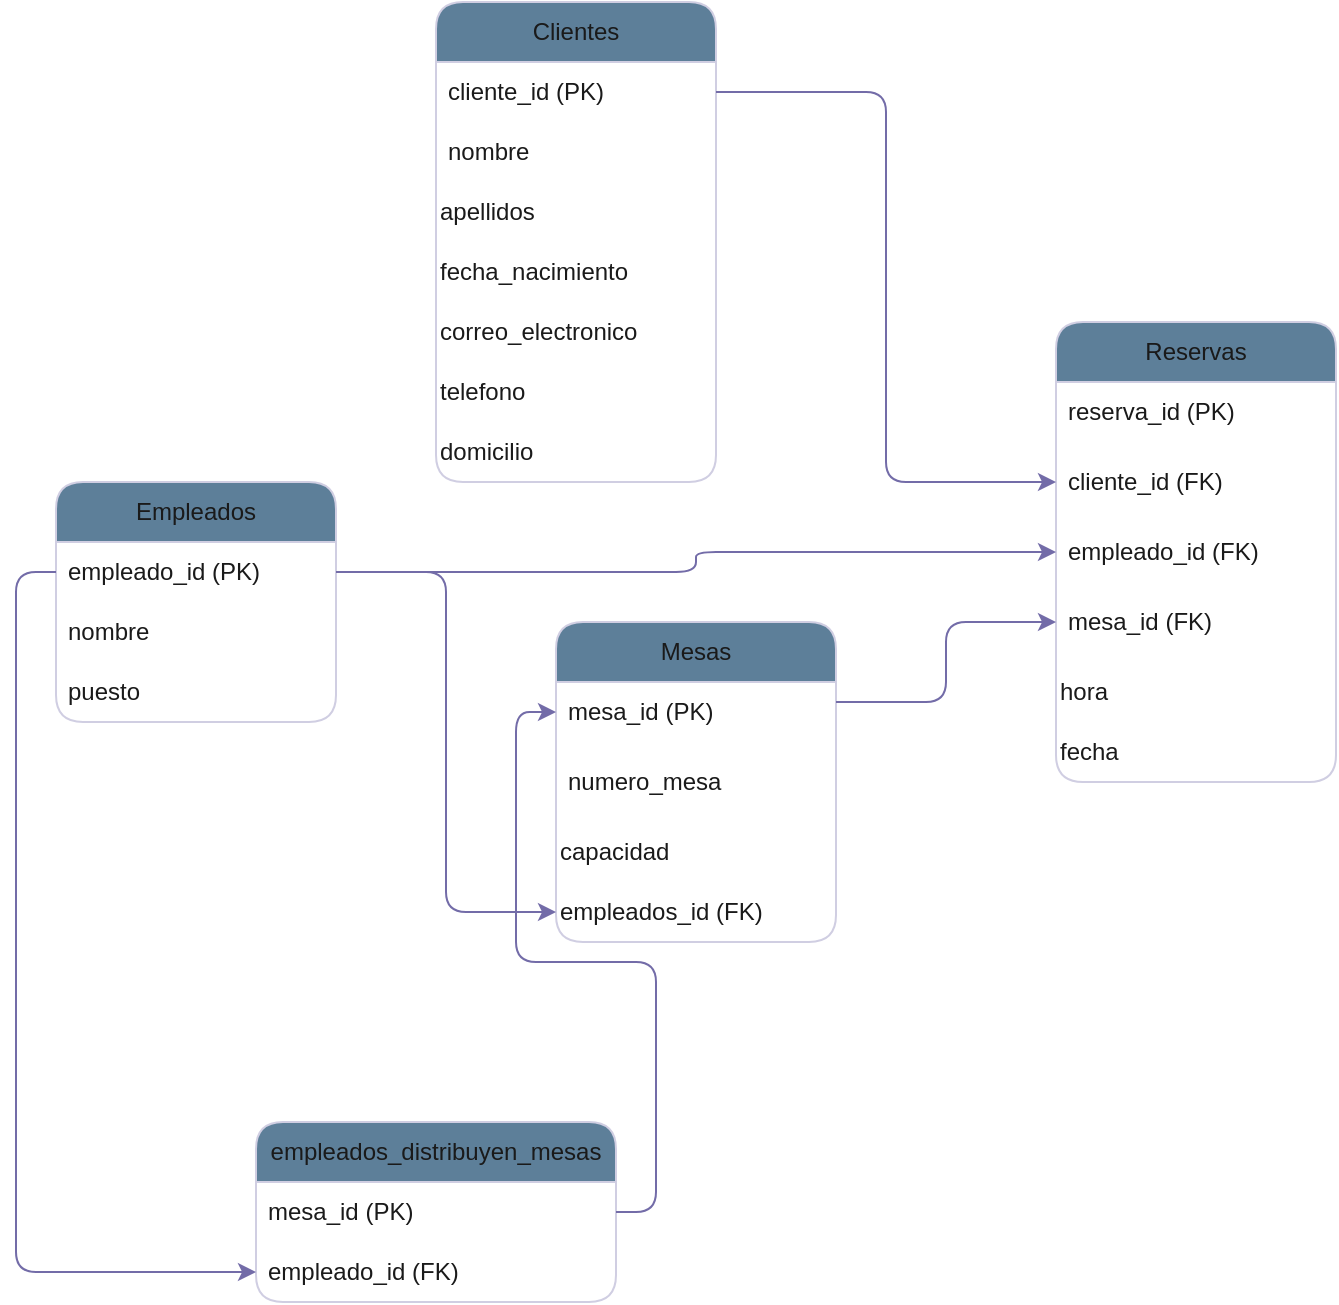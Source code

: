 <mxfile version="23.0.0" type="google">
  <diagram id="C5RBs43oDa-KdzZeNtuy" name="DiagramaLogico">
    <mxGraphModel grid="1" page="1" gridSize="10" guides="1" tooltips="1" connect="1" arrows="1" fold="1" pageScale="1" pageWidth="827" pageHeight="1169" math="0" shadow="0">
      <root>
        <mxCell id="WIyWlLk6GJQsqaUBKTNV-0" />
        <mxCell id="WIyWlLk6GJQsqaUBKTNV-1" parent="WIyWlLk6GJQsqaUBKTNV-0" />
        <mxCell id="lYrKwk-PZ-3VgJNU4w2L-1" value="Clientes" style="swimlane;fontStyle=0;childLayout=stackLayout;horizontal=1;startSize=30;horizontalStack=0;resizeParent=1;resizeParentMax=0;resizeLast=0;collapsible=1;marginBottom=0;whiteSpace=wrap;html=1;rounded=1;labelBackgroundColor=none;fillColor=#5D7F99;strokeColor=#D0CEE2;fontColor=#1A1A1A;" vertex="1" parent="WIyWlLk6GJQsqaUBKTNV-1">
          <mxGeometry x="290" y="20" width="140" height="240" as="geometry">
            <mxRectangle x="90" y="320" width="80" height="30" as="alternateBounds" />
          </mxGeometry>
        </mxCell>
        <mxCell id="lYrKwk-PZ-3VgJNU4w2L-2" value="cliente_id (PK)" style="text;strokeColor=none;fillColor=none;align=left;verticalAlign=middle;spacingLeft=4;spacingRight=4;overflow=hidden;points=[[0,0.5],[1,0.5]];portConstraint=eastwest;rotatable=0;whiteSpace=wrap;html=1;rounded=1;labelBackgroundColor=none;fontColor=#1A1A1A;" vertex="1" parent="lYrKwk-PZ-3VgJNU4w2L-1">
          <mxGeometry y="30" width="140" height="30" as="geometry" />
        </mxCell>
        <mxCell id="lYrKwk-PZ-3VgJNU4w2L-3" value="nombre" style="text;strokeColor=none;fillColor=none;align=left;verticalAlign=middle;spacingLeft=4;spacingRight=4;overflow=hidden;points=[[0,0.5],[1,0.5]];portConstraint=eastwest;rotatable=0;whiteSpace=wrap;html=1;rounded=1;labelBackgroundColor=none;fontColor=#1A1A1A;" vertex="1" parent="lYrKwk-PZ-3VgJNU4w2L-1">
          <mxGeometry y="60" width="140" height="30" as="geometry" />
        </mxCell>
        <mxCell id="XuTaMrxpyz1dVR5sxxus-0" value="apellidos" style="text;html=1;strokeColor=none;fillColor=none;align=left;verticalAlign=middle;whiteSpace=wrap;rounded=1;labelBackgroundColor=none;fontColor=#1A1A1A;" vertex="1" parent="lYrKwk-PZ-3VgJNU4w2L-1">
          <mxGeometry y="90" width="140" height="30" as="geometry" />
        </mxCell>
        <mxCell id="XuTaMrxpyz1dVR5sxxus-1" value="fecha_nacimiento" style="text;html=1;strokeColor=none;fillColor=none;align=left;verticalAlign=middle;whiteSpace=wrap;rounded=1;labelBackgroundColor=none;fontColor=#1A1A1A;" vertex="1" parent="lYrKwk-PZ-3VgJNU4w2L-1">
          <mxGeometry y="120" width="140" height="30" as="geometry" />
        </mxCell>
        <mxCell id="lYrKwk-PZ-3VgJNU4w2L-18" value="correo_electronico" style="text;html=1;strokeColor=none;fillColor=none;align=left;verticalAlign=middle;whiteSpace=wrap;rounded=1;labelBackgroundColor=none;fontColor=#1A1A1A;" vertex="1" parent="lYrKwk-PZ-3VgJNU4w2L-1">
          <mxGeometry y="150" width="140" height="30" as="geometry" />
        </mxCell>
        <mxCell id="lYrKwk-PZ-3VgJNU4w2L-20" value="telefono" style="text;html=1;strokeColor=none;fillColor=none;align=left;verticalAlign=middle;whiteSpace=wrap;rounded=1;labelBackgroundColor=none;fontColor=#1A1A1A;" vertex="1" parent="lYrKwk-PZ-3VgJNU4w2L-1">
          <mxGeometry y="180" width="140" height="30" as="geometry" />
        </mxCell>
        <mxCell id="XuTaMrxpyz1dVR5sxxus-2" value="domicilio" style="text;html=1;strokeColor=none;fillColor=none;align=left;verticalAlign=middle;whiteSpace=wrap;rounded=1;labelBackgroundColor=none;fontColor=#1A1A1A;" vertex="1" parent="lYrKwk-PZ-3VgJNU4w2L-1">
          <mxGeometry y="210" width="140" height="30" as="geometry" />
        </mxCell>
        <mxCell id="lYrKwk-PZ-3VgJNU4w2L-5" value="Reservas" style="swimlane;fontStyle=0;childLayout=stackLayout;horizontal=1;startSize=30;horizontalStack=0;resizeParent=1;resizeParentMax=0;resizeLast=0;collapsible=1;marginBottom=0;whiteSpace=wrap;html=1;rounded=1;labelBackgroundColor=none;fillColor=#5D7F99;strokeColor=#D0CEE2;fontColor=#1A1A1A;" vertex="1" parent="WIyWlLk6GJQsqaUBKTNV-1">
          <mxGeometry x="600" y="180" width="140" height="230" as="geometry" />
        </mxCell>
        <mxCell id="lYrKwk-PZ-3VgJNU4w2L-6" value="reserva_id (PK)" style="text;strokeColor=none;fillColor=none;align=left;verticalAlign=middle;spacingLeft=4;spacingRight=4;overflow=hidden;points=[[0,0.5],[1,0.5]];portConstraint=eastwest;rotatable=0;whiteSpace=wrap;html=1;rounded=1;labelBackgroundColor=none;fontColor=#1A1A1A;" vertex="1" parent="lYrKwk-PZ-3VgJNU4w2L-5">
          <mxGeometry y="30" width="140" height="30" as="geometry" />
        </mxCell>
        <mxCell id="aXuAdvtTJDYa7Hx9jnAJ-4" value="cliente_id (FK)" style="text;strokeColor=none;fillColor=none;align=left;verticalAlign=middle;spacingLeft=4;spacingRight=4;overflow=hidden;points=[[0,0.5],[1,0.5]];portConstraint=eastwest;rotatable=0;whiteSpace=wrap;html=1;rounded=1;labelBackgroundColor=none;fontColor=#1A1A1A;" vertex="1" parent="lYrKwk-PZ-3VgJNU4w2L-5">
          <mxGeometry y="60" width="140" height="40" as="geometry" />
        </mxCell>
        <mxCell id="aXuAdvtTJDYa7Hx9jnAJ-7" value="empleado_id (FK)" style="text;strokeColor=none;fillColor=none;align=left;verticalAlign=middle;spacingLeft=4;spacingRight=4;overflow=hidden;points=[[0,0.5],[1,0.5]];portConstraint=eastwest;rotatable=0;whiteSpace=wrap;html=1;rounded=1;labelBackgroundColor=none;fontColor=#1A1A1A;" vertex="1" parent="lYrKwk-PZ-3VgJNU4w2L-5">
          <mxGeometry y="100" width="140" height="30" as="geometry" />
        </mxCell>
        <mxCell id="lYrKwk-PZ-3VgJNU4w2L-8" value="mesa_id (FK)" style="text;strokeColor=none;fillColor=none;align=left;verticalAlign=middle;spacingLeft=4;spacingRight=4;overflow=hidden;points=[[0,0.5],[1,0.5]];portConstraint=eastwest;rotatable=0;whiteSpace=wrap;html=1;rounded=1;labelBackgroundColor=none;fontColor=#1A1A1A;" vertex="1" parent="lYrKwk-PZ-3VgJNU4w2L-5">
          <mxGeometry y="130" width="140" height="40" as="geometry" />
        </mxCell>
        <mxCell id="lYrKwk-PZ-3VgJNU4w2L-22" value="hora" style="text;html=1;strokeColor=none;fillColor=none;align=left;verticalAlign=middle;whiteSpace=wrap;rounded=1;labelBackgroundColor=none;fontColor=#1A1A1A;" vertex="1" parent="lYrKwk-PZ-3VgJNU4w2L-5">
          <mxGeometry y="170" width="140" height="30" as="geometry" />
        </mxCell>
        <mxCell id="lYrKwk-PZ-3VgJNU4w2L-21" value="fecha" style="text;html=1;strokeColor=none;fillColor=none;align=left;verticalAlign=middle;whiteSpace=wrap;rounded=1;labelBackgroundColor=none;fontColor=#1A1A1A;" vertex="1" parent="lYrKwk-PZ-3VgJNU4w2L-5">
          <mxGeometry y="200" width="140" height="30" as="geometry" />
        </mxCell>
        <mxCell id="lYrKwk-PZ-3VgJNU4w2L-9" value="Mesas" style="swimlane;fontStyle=0;childLayout=stackLayout;horizontal=1;startSize=30;horizontalStack=0;resizeParent=1;resizeParentMax=0;resizeLast=0;collapsible=1;marginBottom=0;whiteSpace=wrap;html=1;rounded=1;labelBackgroundColor=none;fillColor=#5D7F99;strokeColor=#D0CEE2;fontColor=#1A1A1A;" vertex="1" parent="WIyWlLk6GJQsqaUBKTNV-1">
          <mxGeometry x="350" y="330" width="140" height="160" as="geometry" />
        </mxCell>
        <mxCell id="lYrKwk-PZ-3VgJNU4w2L-10" value="mesa_id (PK)" style="text;strokeColor=none;fillColor=none;align=left;verticalAlign=middle;spacingLeft=4;spacingRight=4;overflow=hidden;points=[[0,0.5],[1,0.5]];portConstraint=eastwest;rotatable=0;whiteSpace=wrap;html=1;rounded=1;labelBackgroundColor=none;fontColor=#1A1A1A;" vertex="1" parent="lYrKwk-PZ-3VgJNU4w2L-9">
          <mxGeometry y="30" width="140" height="30" as="geometry" />
        </mxCell>
        <mxCell id="lYrKwk-PZ-3VgJNU4w2L-4" value="numero_mesa" style="text;strokeColor=none;fillColor=none;align=left;verticalAlign=middle;spacingLeft=4;spacingRight=4;overflow=hidden;points=[[0,0.5],[1,0.5]];portConstraint=eastwest;rotatable=0;whiteSpace=wrap;html=1;rounded=1;labelBackgroundColor=none;fontColor=#1A1A1A;" vertex="1" parent="lYrKwk-PZ-3VgJNU4w2L-9">
          <mxGeometry y="60" width="140" height="40" as="geometry" />
        </mxCell>
        <mxCell id="lYrKwk-PZ-3VgJNU4w2L-19" value="capacidad" style="text;html=1;strokeColor=none;fillColor=none;align=left;verticalAlign=middle;whiteSpace=wrap;rounded=1;labelBackgroundColor=none;fontColor=#1A1A1A;" vertex="1" parent="lYrKwk-PZ-3VgJNU4w2L-9">
          <mxGeometry y="100" width="140" height="30" as="geometry" />
        </mxCell>
        <mxCell id="lYrKwk-PZ-3VgJNU4w2L-23" value="empleados_id (FK)" style="text;html=1;strokeColor=none;fillColor=none;align=left;verticalAlign=middle;whiteSpace=wrap;rounded=1;labelBackgroundColor=none;fontColor=#1A1A1A;" vertex="1" parent="lYrKwk-PZ-3VgJNU4w2L-9">
          <mxGeometry y="130" width="140" height="30" as="geometry" />
        </mxCell>
        <mxCell id="lYrKwk-PZ-3VgJNU4w2L-13" value="Empleados" style="swimlane;fontStyle=0;childLayout=stackLayout;horizontal=1;startSize=30;horizontalStack=0;resizeParent=1;resizeParentMax=0;resizeLast=0;collapsible=1;marginBottom=0;whiteSpace=wrap;html=1;rounded=1;labelBackgroundColor=none;fillColor=#5D7F99;strokeColor=#D0CEE2;fontColor=#1A1A1A;" vertex="1" parent="WIyWlLk6GJQsqaUBKTNV-1">
          <mxGeometry x="100" y="260" width="140" height="120" as="geometry" />
        </mxCell>
        <mxCell id="lYrKwk-PZ-3VgJNU4w2L-14" value="empleado_id (PK)" style="text;strokeColor=none;fillColor=none;align=left;verticalAlign=middle;spacingLeft=4;spacingRight=4;overflow=hidden;points=[[0,0.5],[1,0.5]];portConstraint=eastwest;rotatable=0;whiteSpace=wrap;html=1;rounded=1;labelBackgroundColor=none;fontColor=#1A1A1A;" vertex="1" parent="lYrKwk-PZ-3VgJNU4w2L-13">
          <mxGeometry y="30" width="140" height="30" as="geometry" />
        </mxCell>
        <mxCell id="lYrKwk-PZ-3VgJNU4w2L-15" value="nombre" style="text;strokeColor=none;fillColor=none;align=left;verticalAlign=middle;spacingLeft=4;spacingRight=4;overflow=hidden;points=[[0,0.5],[1,0.5]];portConstraint=eastwest;rotatable=0;whiteSpace=wrap;html=1;rounded=1;labelBackgroundColor=none;fontColor=#1A1A1A;" vertex="1" parent="lYrKwk-PZ-3VgJNU4w2L-13">
          <mxGeometry y="60" width="140" height="30" as="geometry" />
        </mxCell>
        <mxCell id="lYrKwk-PZ-3VgJNU4w2L-16" value="puesto" style="text;strokeColor=none;fillColor=none;align=left;verticalAlign=middle;spacingLeft=4;spacingRight=4;overflow=hidden;points=[[0,0.5],[1,0.5]];portConstraint=eastwest;rotatable=0;whiteSpace=wrap;html=1;rounded=1;labelBackgroundColor=none;fontColor=#1A1A1A;" vertex="1" parent="lYrKwk-PZ-3VgJNU4w2L-13">
          <mxGeometry y="90" width="140" height="30" as="geometry" />
        </mxCell>
        <mxCell id="lYrKwk-PZ-3VgJNU4w2L-24" style="edgeStyle=orthogonalEdgeStyle;rounded=1;orthogonalLoop=1;jettySize=auto;html=1;exitX=1;exitY=0.25;exitDx=0;exitDy=0;labelBackgroundColor=none;strokeColor=#736CA8;fontColor=default;entryX=0;entryY=0.5;entryDx=0;entryDy=0;" edge="1" parent="WIyWlLk6GJQsqaUBKTNV-1" source="lYrKwk-PZ-3VgJNU4w2L-9" target="lYrKwk-PZ-3VgJNU4w2L-8">
          <mxGeometry relative="1" as="geometry">
            <mxPoint x="570" y="410" as="targetPoint" />
          </mxGeometry>
        </mxCell>
        <mxCell id="lYrKwk-PZ-3VgJNU4w2L-27" value="empleados_distribuyen_mesas" style="swimlane;fontStyle=0;childLayout=stackLayout;horizontal=1;startSize=30;horizontalStack=0;resizeParent=1;resizeParentMax=0;resizeLast=0;collapsible=1;marginBottom=0;whiteSpace=wrap;html=1;rounded=1;labelBackgroundColor=none;fillColor=#5D7F99;strokeColor=#D0CEE2;fontColor=#1A1A1A;" vertex="1" parent="WIyWlLk6GJQsqaUBKTNV-1">
          <mxGeometry x="200" y="580" width="180" height="90" as="geometry" />
        </mxCell>
        <mxCell id="lYrKwk-PZ-3VgJNU4w2L-29" value="mesa_id (PK)" style="text;strokeColor=none;fillColor=none;align=left;verticalAlign=middle;spacingLeft=4;spacingRight=4;overflow=hidden;points=[[0,0.5],[1,0.5]];portConstraint=eastwest;rotatable=0;whiteSpace=wrap;html=1;rounded=1;labelBackgroundColor=none;fontColor=#1A1A1A;" vertex="1" parent="lYrKwk-PZ-3VgJNU4w2L-27">
          <mxGeometry y="30" width="180" height="30" as="geometry" />
        </mxCell>
        <mxCell id="lYrKwk-PZ-3VgJNU4w2L-28" value="empleado_id (FK)" style="text;strokeColor=none;fillColor=none;align=left;verticalAlign=middle;spacingLeft=4;spacingRight=4;overflow=hidden;points=[[0,0.5],[1,0.5]];portConstraint=eastwest;rotatable=0;whiteSpace=wrap;html=1;rounded=1;labelBackgroundColor=none;fontColor=#1A1A1A;" vertex="1" parent="lYrKwk-PZ-3VgJNU4w2L-27">
          <mxGeometry y="60" width="180" height="30" as="geometry" />
        </mxCell>
        <mxCell id="aXuAdvtTJDYa7Hx9jnAJ-1" style="edgeStyle=orthogonalEdgeStyle;rounded=1;orthogonalLoop=1;jettySize=auto;html=1;exitX=1;exitY=0.5;exitDx=0;exitDy=0;entryX=0;entryY=0.5;entryDx=0;entryDy=0;labelBackgroundColor=none;strokeColor=#736CA8;fontColor=default;" edge="1" parent="WIyWlLk6GJQsqaUBKTNV-1" source="lYrKwk-PZ-3VgJNU4w2L-14" target="lYrKwk-PZ-3VgJNU4w2L-23">
          <mxGeometry relative="1" as="geometry">
            <mxPoint x="300" y="420" as="sourcePoint" />
            <mxPoint x="220" y="475" as="targetPoint" />
          </mxGeometry>
        </mxCell>
        <mxCell id="aXuAdvtTJDYa7Hx9jnAJ-2" style="edgeStyle=orthogonalEdgeStyle;rounded=1;orthogonalLoop=1;jettySize=auto;html=1;exitX=0;exitY=0.5;exitDx=0;exitDy=0;entryX=0;entryY=0.5;entryDx=0;entryDy=0;labelBackgroundColor=none;strokeColor=#736CA8;fontColor=default;" edge="1" parent="WIyWlLk6GJQsqaUBKTNV-1" source="lYrKwk-PZ-3VgJNU4w2L-14" target="lYrKwk-PZ-3VgJNU4w2L-28">
          <mxGeometry relative="1" as="geometry">
            <mxPoint x="414" y="560" as="sourcePoint" />
            <mxPoint x="524" y="690" as="targetPoint" />
          </mxGeometry>
        </mxCell>
        <mxCell id="aXuAdvtTJDYa7Hx9jnAJ-3" style="edgeStyle=orthogonalEdgeStyle;rounded=1;orthogonalLoop=1;jettySize=auto;html=1;entryX=0;entryY=0.5;entryDx=0;entryDy=0;labelBackgroundColor=none;strokeColor=#736CA8;fontColor=default;" edge="1" parent="WIyWlLk6GJQsqaUBKTNV-1" source="lYrKwk-PZ-3VgJNU4w2L-29" target="lYrKwk-PZ-3VgJNU4w2L-10">
          <mxGeometry relative="1" as="geometry">
            <mxPoint x="390" y="580" as="sourcePoint" />
            <mxPoint x="500" y="710" as="targetPoint" />
          </mxGeometry>
        </mxCell>
        <mxCell id="aXuAdvtTJDYa7Hx9jnAJ-5" style="edgeStyle=orthogonalEdgeStyle;rounded=1;orthogonalLoop=1;jettySize=auto;html=1;exitX=1;exitY=0.5;exitDx=0;exitDy=0;entryX=0;entryY=0.5;entryDx=0;entryDy=0;labelBackgroundColor=none;strokeColor=#736CA8;fontColor=default;" edge="1" parent="WIyWlLk6GJQsqaUBKTNV-1" source="lYrKwk-PZ-3VgJNU4w2L-2" target="aXuAdvtTJDYa7Hx9jnAJ-4">
          <mxGeometry relative="1" as="geometry">
            <mxPoint x="590" y="117.5" as="sourcePoint" />
            <mxPoint x="470" y="172.5" as="targetPoint" />
          </mxGeometry>
        </mxCell>
        <mxCell id="aXuAdvtTJDYa7Hx9jnAJ-6" style="edgeStyle=orthogonalEdgeStyle;rounded=1;orthogonalLoop=1;jettySize=auto;html=1;exitX=1;exitY=0.5;exitDx=0;exitDy=0;labelBackgroundColor=none;strokeColor=#736CA8;fontColor=default;entryX=0;entryY=0.5;entryDx=0;entryDy=0;" edge="1" parent="WIyWlLk6GJQsqaUBKTNV-1" source="lYrKwk-PZ-3VgJNU4w2L-14" target="aXuAdvtTJDYa7Hx9jnAJ-7">
          <mxGeometry relative="1" as="geometry">
            <mxPoint x="380" y="265" as="sourcePoint" />
            <mxPoint x="420" y="260" as="targetPoint" />
          </mxGeometry>
        </mxCell>
      </root>
    </mxGraphModel>
  </diagram>
</mxfile>
